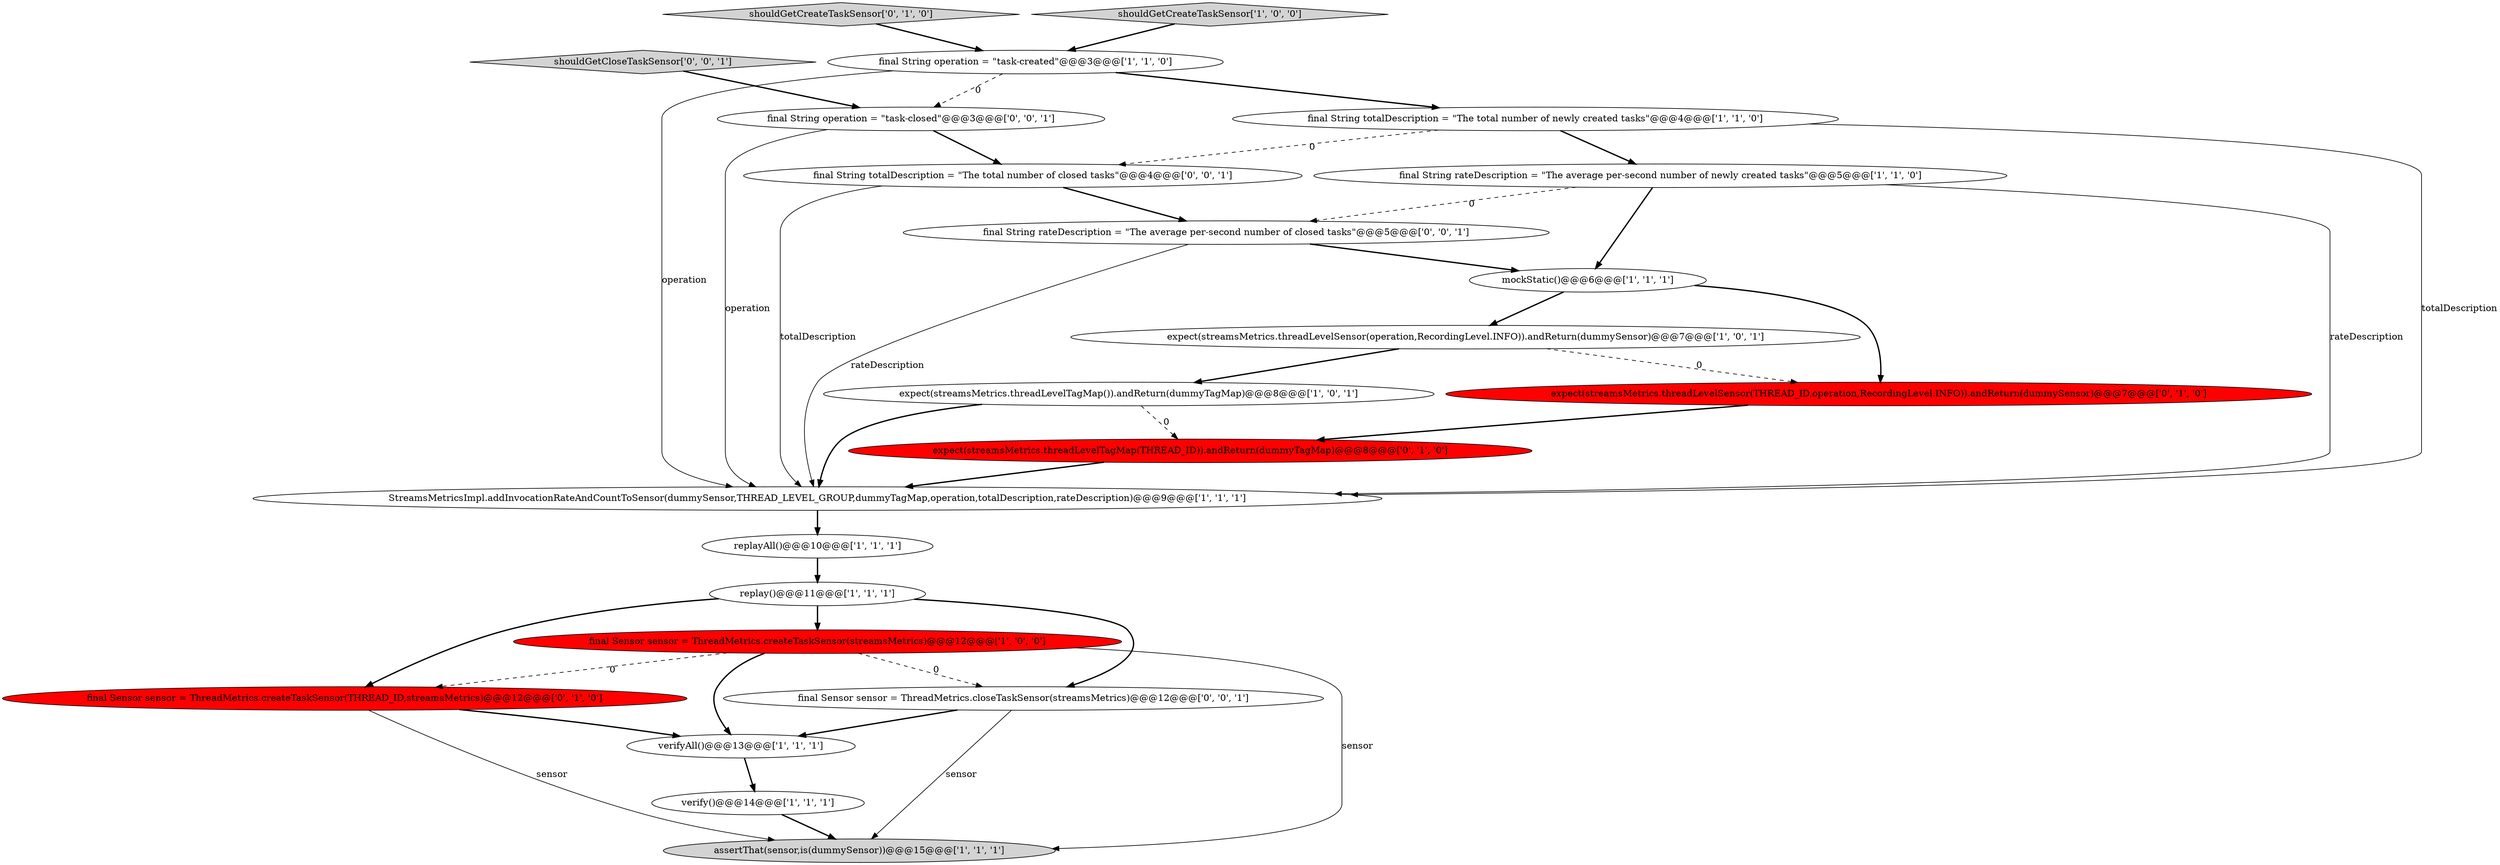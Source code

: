 digraph {
17 [style = filled, label = "expect(streamsMetrics.threadLevelSensor(THREAD_ID,operation,RecordingLevel.INFO)).andReturn(dummySensor)@@@7@@@['0', '1', '0']", fillcolor = red, shape = ellipse image = "AAA1AAABBB2BBB"];
15 [style = filled, label = "shouldGetCreateTaskSensor['0', '1', '0']", fillcolor = lightgray, shape = diamond image = "AAA0AAABBB2BBB"];
20 [style = filled, label = "final String totalDescription = \"The total number of closed tasks\"@@@4@@@['0', '0', '1']", fillcolor = white, shape = ellipse image = "AAA0AAABBB3BBB"];
3 [style = filled, label = "final Sensor sensor = ThreadMetrics.createTaskSensor(streamsMetrics)@@@12@@@['1', '0', '0']", fillcolor = red, shape = ellipse image = "AAA1AAABBB1BBB"];
21 [style = filled, label = "final String rateDescription = \"The average per-second number of closed tasks\"@@@5@@@['0', '0', '1']", fillcolor = white, shape = ellipse image = "AAA0AAABBB3BBB"];
0 [style = filled, label = "final String operation = \"task-created\"@@@3@@@['1', '1', '0']", fillcolor = white, shape = ellipse image = "AAA0AAABBB1BBB"];
10 [style = filled, label = "verifyAll()@@@13@@@['1', '1', '1']", fillcolor = white, shape = ellipse image = "AAA0AAABBB1BBB"];
2 [style = filled, label = "shouldGetCreateTaskSensor['1', '0', '0']", fillcolor = lightgray, shape = diamond image = "AAA0AAABBB1BBB"];
16 [style = filled, label = "expect(streamsMetrics.threadLevelTagMap(THREAD_ID)).andReturn(dummyTagMap)@@@8@@@['0', '1', '0']", fillcolor = red, shape = ellipse image = "AAA1AAABBB2BBB"];
14 [style = filled, label = "final Sensor sensor = ThreadMetrics.createTaskSensor(THREAD_ID,streamsMetrics)@@@12@@@['0', '1', '0']", fillcolor = red, shape = ellipse image = "AAA1AAABBB2BBB"];
1 [style = filled, label = "expect(streamsMetrics.threadLevelSensor(operation,RecordingLevel.INFO)).andReturn(dummySensor)@@@7@@@['1', '0', '1']", fillcolor = white, shape = ellipse image = "AAA0AAABBB1BBB"];
12 [style = filled, label = "final String rateDescription = \"The average per-second number of newly created tasks\"@@@5@@@['1', '1', '0']", fillcolor = white, shape = ellipse image = "AAA0AAABBB1BBB"];
5 [style = filled, label = "replay()@@@11@@@['1', '1', '1']", fillcolor = white, shape = ellipse image = "AAA0AAABBB1BBB"];
13 [style = filled, label = "StreamsMetricsImpl.addInvocationRateAndCountToSensor(dummySensor,THREAD_LEVEL_GROUP,dummyTagMap,operation,totalDescription,rateDescription)@@@9@@@['1', '1', '1']", fillcolor = white, shape = ellipse image = "AAA0AAABBB1BBB"];
19 [style = filled, label = "shouldGetCloseTaskSensor['0', '0', '1']", fillcolor = lightgray, shape = diamond image = "AAA0AAABBB3BBB"];
18 [style = filled, label = "final Sensor sensor = ThreadMetrics.closeTaskSensor(streamsMetrics)@@@12@@@['0', '0', '1']", fillcolor = white, shape = ellipse image = "AAA0AAABBB3BBB"];
9 [style = filled, label = "replayAll()@@@10@@@['1', '1', '1']", fillcolor = white, shape = ellipse image = "AAA0AAABBB1BBB"];
11 [style = filled, label = "assertThat(sensor,is(dummySensor))@@@15@@@['1', '1', '1']", fillcolor = lightgray, shape = ellipse image = "AAA0AAABBB1BBB"];
22 [style = filled, label = "final String operation = \"task-closed\"@@@3@@@['0', '0', '1']", fillcolor = white, shape = ellipse image = "AAA0AAABBB3BBB"];
7 [style = filled, label = "expect(streamsMetrics.threadLevelTagMap()).andReturn(dummyTagMap)@@@8@@@['1', '0', '1']", fillcolor = white, shape = ellipse image = "AAA0AAABBB1BBB"];
6 [style = filled, label = "final String totalDescription = \"The total number of newly created tasks\"@@@4@@@['1', '1', '0']", fillcolor = white, shape = ellipse image = "AAA0AAABBB1BBB"];
8 [style = filled, label = "mockStatic()@@@6@@@['1', '1', '1']", fillcolor = white, shape = ellipse image = "AAA0AAABBB1BBB"];
4 [style = filled, label = "verify()@@@14@@@['1', '1', '1']", fillcolor = white, shape = ellipse image = "AAA0AAABBB1BBB"];
7->13 [style = bold, label=""];
5->3 [style = bold, label=""];
21->13 [style = solid, label="rateDescription"];
16->13 [style = bold, label=""];
0->6 [style = bold, label=""];
6->20 [style = dashed, label="0"];
7->16 [style = dashed, label="0"];
3->18 [style = dashed, label="0"];
21->8 [style = bold, label=""];
14->10 [style = bold, label=""];
5->18 [style = bold, label=""];
5->14 [style = bold, label=""];
1->7 [style = bold, label=""];
0->22 [style = dashed, label="0"];
12->21 [style = dashed, label="0"];
20->21 [style = bold, label=""];
8->17 [style = bold, label=""];
8->1 [style = bold, label=""];
3->10 [style = bold, label=""];
12->13 [style = solid, label="rateDescription"];
2->0 [style = bold, label=""];
1->17 [style = dashed, label="0"];
18->10 [style = bold, label=""];
22->20 [style = bold, label=""];
0->13 [style = solid, label="operation"];
12->8 [style = bold, label=""];
20->13 [style = solid, label="totalDescription"];
15->0 [style = bold, label=""];
10->4 [style = bold, label=""];
9->5 [style = bold, label=""];
6->13 [style = solid, label="totalDescription"];
13->9 [style = bold, label=""];
3->14 [style = dashed, label="0"];
4->11 [style = bold, label=""];
18->11 [style = solid, label="sensor"];
14->11 [style = solid, label="sensor"];
19->22 [style = bold, label=""];
22->13 [style = solid, label="operation"];
17->16 [style = bold, label=""];
3->11 [style = solid, label="sensor"];
6->12 [style = bold, label=""];
}
